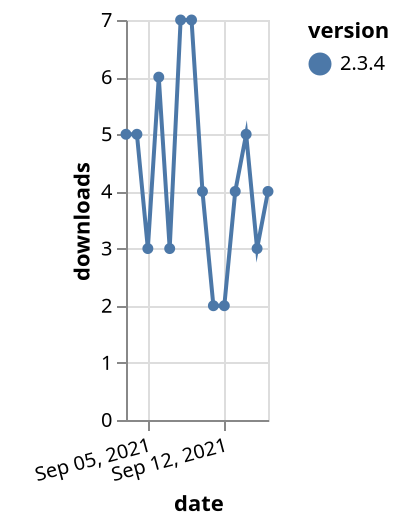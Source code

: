 {"$schema": "https://vega.github.io/schema/vega-lite/v5.json", "description": "A simple bar chart with embedded data.", "data": {"values": [{"date": "2021-09-03", "total": 4201, "delta": 5, "version": "2.3.4"}, {"date": "2021-09-04", "total": 4206, "delta": 5, "version": "2.3.4"}, {"date": "2021-09-05", "total": 4209, "delta": 3, "version": "2.3.4"}, {"date": "2021-09-06", "total": 4215, "delta": 6, "version": "2.3.4"}, {"date": "2021-09-07", "total": 4218, "delta": 3, "version": "2.3.4"}, {"date": "2021-09-08", "total": 4225, "delta": 7, "version": "2.3.4"}, {"date": "2021-09-09", "total": 4232, "delta": 7, "version": "2.3.4"}, {"date": "2021-09-10", "total": 4236, "delta": 4, "version": "2.3.4"}, {"date": "2021-09-11", "total": 4238, "delta": 2, "version": "2.3.4"}, {"date": "2021-09-12", "total": 4240, "delta": 2, "version": "2.3.4"}, {"date": "2021-09-13", "total": 4244, "delta": 4, "version": "2.3.4"}, {"date": "2021-09-14", "total": 4249, "delta": 5, "version": "2.3.4"}, {"date": "2021-09-15", "total": 4252, "delta": 3, "version": "2.3.4"}, {"date": "2021-09-16", "total": 4256, "delta": 4, "version": "2.3.4"}]}, "width": "container", "mark": {"type": "line", "point": {"filled": true}}, "encoding": {"x": {"field": "date", "type": "temporal", "timeUnit": "yearmonthdate", "title": "date", "axis": {"labelAngle": -15}}, "y": {"field": "delta", "type": "quantitative", "title": "downloads"}, "color": {"field": "version", "type": "nominal"}, "tooltip": {"field": "delta"}}}